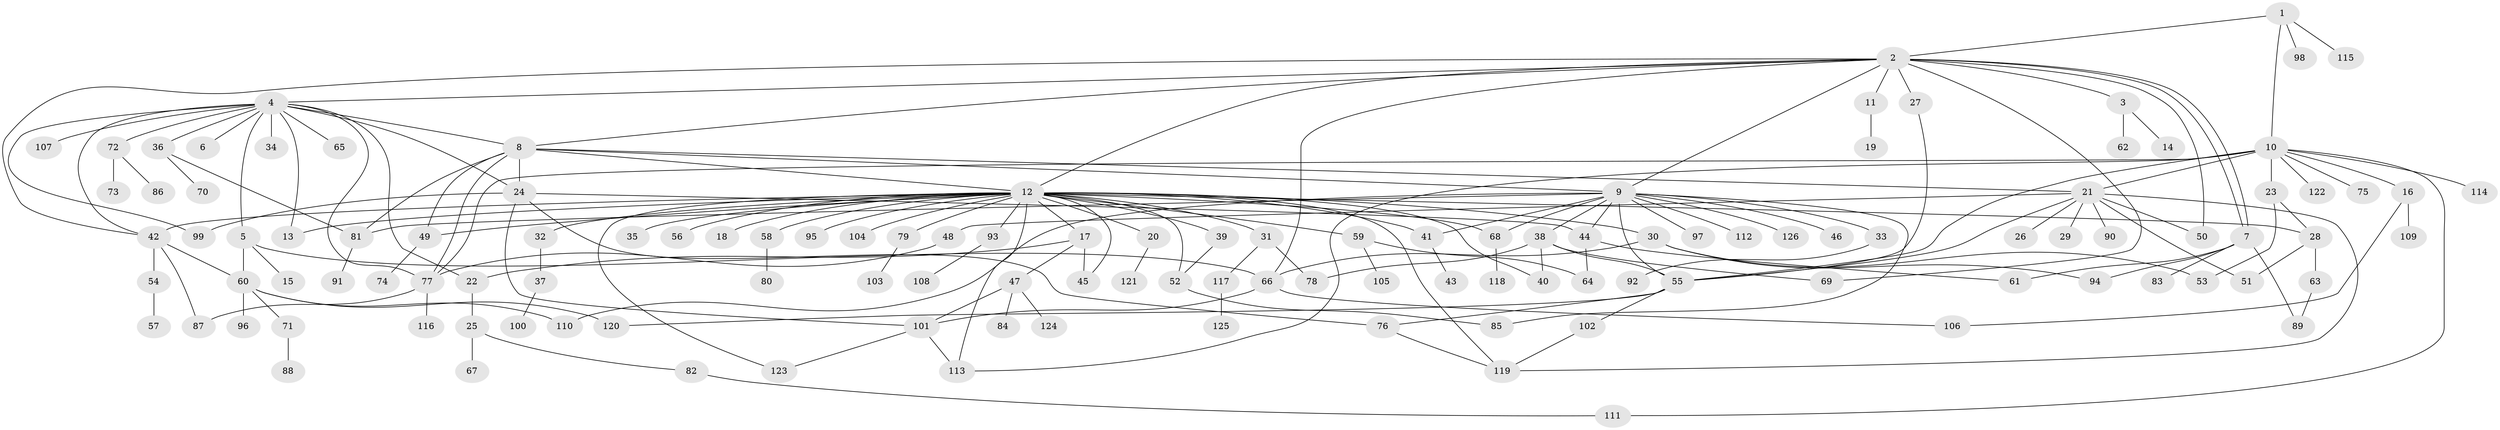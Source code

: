 // coarse degree distribution, {2: 0.21568627450980393, 12: 0.0196078431372549, 1: 0.23529411764705882, 10: 0.0392156862745098, 3: 0.13725490196078433, 9: 0.0196078431372549, 8: 0.0392156862745098, 20: 0.0196078431372549, 4: 0.13725490196078433, 5: 0.11764705882352941, 6: 0.0196078431372549}
// Generated by graph-tools (version 1.1) at 2025/50/03/04/25 22:50:20]
// undirected, 126 vertices, 180 edges
graph export_dot {
  node [color=gray90,style=filled];
  1;
  2;
  3;
  4;
  5;
  6;
  7;
  8;
  9;
  10;
  11;
  12;
  13;
  14;
  15;
  16;
  17;
  18;
  19;
  20;
  21;
  22;
  23;
  24;
  25;
  26;
  27;
  28;
  29;
  30;
  31;
  32;
  33;
  34;
  35;
  36;
  37;
  38;
  39;
  40;
  41;
  42;
  43;
  44;
  45;
  46;
  47;
  48;
  49;
  50;
  51;
  52;
  53;
  54;
  55;
  56;
  57;
  58;
  59;
  60;
  61;
  62;
  63;
  64;
  65;
  66;
  67;
  68;
  69;
  70;
  71;
  72;
  73;
  74;
  75;
  76;
  77;
  78;
  79;
  80;
  81;
  82;
  83;
  84;
  85;
  86;
  87;
  88;
  89;
  90;
  91;
  92;
  93;
  94;
  95;
  96;
  97;
  98;
  99;
  100;
  101;
  102;
  103;
  104;
  105;
  106;
  107;
  108;
  109;
  110;
  111;
  112;
  113;
  114;
  115;
  116;
  117;
  118;
  119;
  120;
  121;
  122;
  123;
  124;
  125;
  126;
  1 -- 2;
  1 -- 10;
  1 -- 98;
  1 -- 115;
  2 -- 3;
  2 -- 4;
  2 -- 7;
  2 -- 7;
  2 -- 8;
  2 -- 9;
  2 -- 11;
  2 -- 12;
  2 -- 27;
  2 -- 42;
  2 -- 50;
  2 -- 66;
  2 -- 69;
  3 -- 14;
  3 -- 62;
  4 -- 5;
  4 -- 6;
  4 -- 8;
  4 -- 13;
  4 -- 22;
  4 -- 24;
  4 -- 34;
  4 -- 36;
  4 -- 42;
  4 -- 65;
  4 -- 72;
  4 -- 77;
  4 -- 99;
  4 -- 107;
  5 -- 15;
  5 -- 60;
  5 -- 66;
  7 -- 61;
  7 -- 83;
  7 -- 89;
  7 -- 94;
  8 -- 9;
  8 -- 12;
  8 -- 21;
  8 -- 24;
  8 -- 49;
  8 -- 77;
  8 -- 81;
  9 -- 33;
  9 -- 38;
  9 -- 41;
  9 -- 44;
  9 -- 46;
  9 -- 55;
  9 -- 68;
  9 -- 81;
  9 -- 85;
  9 -- 97;
  9 -- 110;
  9 -- 112;
  9 -- 126;
  10 -- 16;
  10 -- 21;
  10 -- 23;
  10 -- 55;
  10 -- 75;
  10 -- 77;
  10 -- 111;
  10 -- 113;
  10 -- 114;
  10 -- 122;
  11 -- 19;
  12 -- 13;
  12 -- 17;
  12 -- 18;
  12 -- 20;
  12 -- 28;
  12 -- 30;
  12 -- 31;
  12 -- 32;
  12 -- 35;
  12 -- 39;
  12 -- 40;
  12 -- 41;
  12 -- 42;
  12 -- 45;
  12 -- 49;
  12 -- 52;
  12 -- 56;
  12 -- 58;
  12 -- 59;
  12 -- 68;
  12 -- 79;
  12 -- 93;
  12 -- 95;
  12 -- 104;
  12 -- 113;
  12 -- 119;
  12 -- 123;
  16 -- 106;
  16 -- 109;
  17 -- 22;
  17 -- 45;
  17 -- 47;
  20 -- 121;
  21 -- 26;
  21 -- 29;
  21 -- 48;
  21 -- 50;
  21 -- 51;
  21 -- 55;
  21 -- 90;
  21 -- 119;
  22 -- 25;
  23 -- 28;
  23 -- 53;
  24 -- 44;
  24 -- 76;
  24 -- 99;
  24 -- 101;
  25 -- 67;
  25 -- 82;
  27 -- 55;
  28 -- 51;
  28 -- 63;
  30 -- 53;
  30 -- 66;
  30 -- 94;
  31 -- 78;
  31 -- 117;
  32 -- 37;
  33 -- 92;
  36 -- 70;
  36 -- 81;
  37 -- 100;
  38 -- 40;
  38 -- 55;
  38 -- 69;
  38 -- 78;
  39 -- 52;
  41 -- 43;
  42 -- 54;
  42 -- 60;
  42 -- 87;
  44 -- 61;
  44 -- 64;
  47 -- 84;
  47 -- 101;
  47 -- 124;
  48 -- 77;
  49 -- 74;
  52 -- 85;
  54 -- 57;
  55 -- 76;
  55 -- 102;
  55 -- 120;
  58 -- 80;
  59 -- 64;
  59 -- 105;
  60 -- 71;
  60 -- 96;
  60 -- 110;
  60 -- 120;
  63 -- 89;
  66 -- 101;
  66 -- 106;
  68 -- 118;
  71 -- 88;
  72 -- 73;
  72 -- 86;
  76 -- 119;
  77 -- 87;
  77 -- 116;
  79 -- 103;
  81 -- 91;
  82 -- 111;
  93 -- 108;
  101 -- 113;
  101 -- 123;
  102 -- 119;
  117 -- 125;
}
